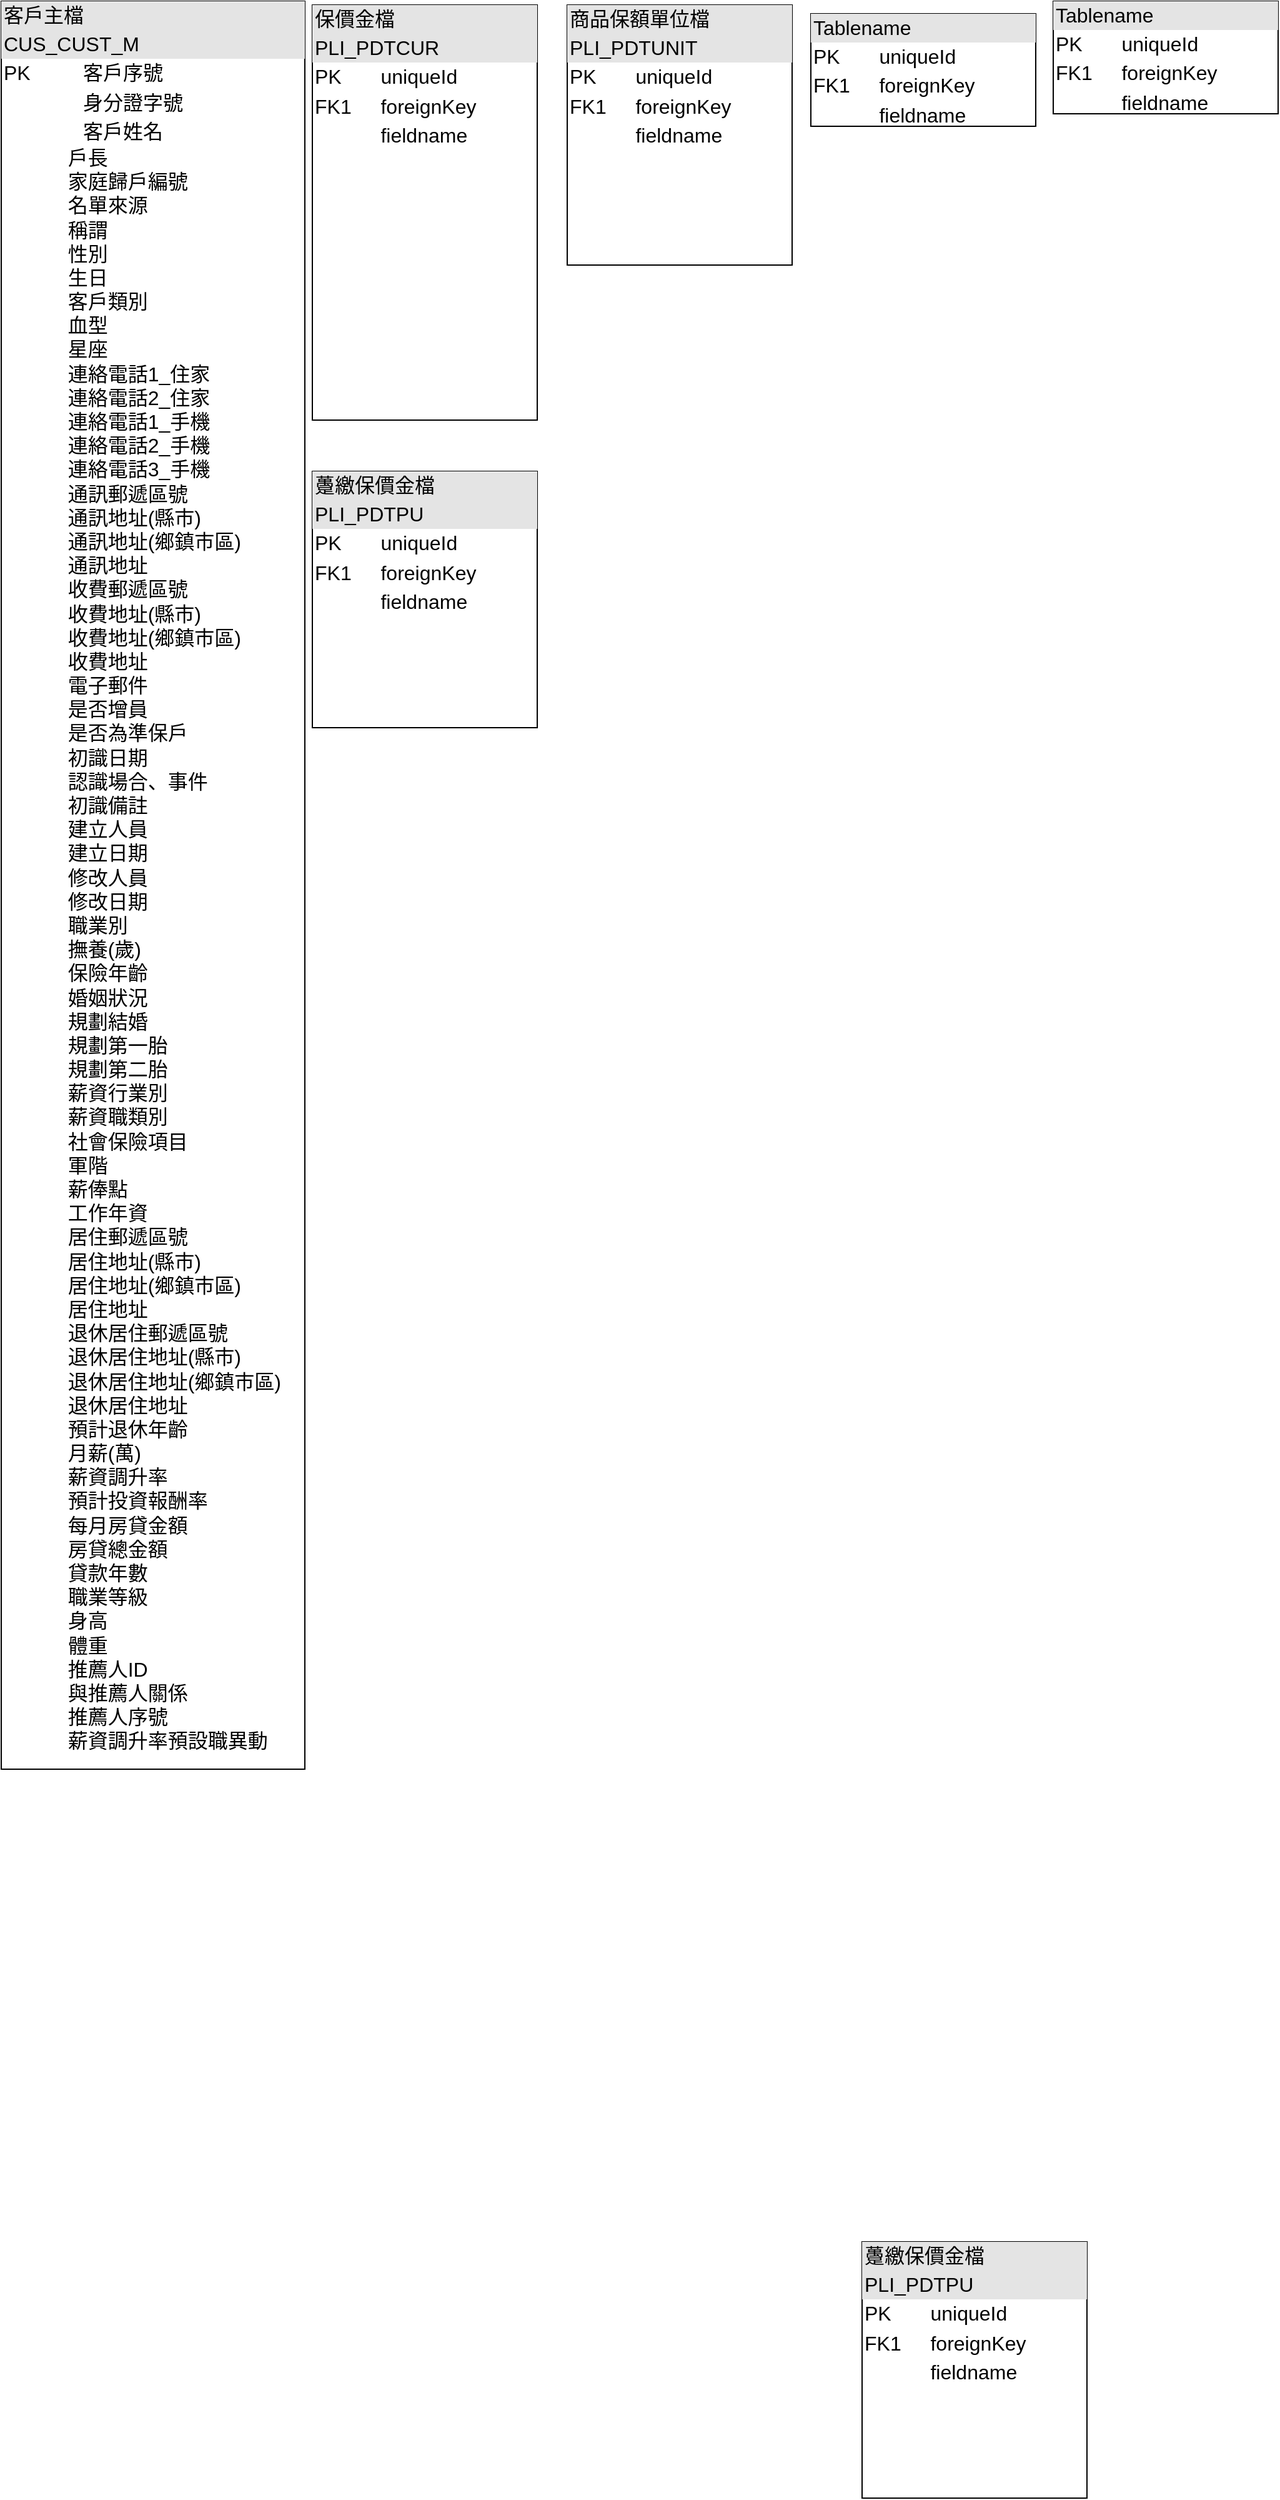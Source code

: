 <mxfile version="21.0.2" type="github">
  <diagram name="第 1 页" id="gzEjZr-SQ5ImE1GeOLMN">
    <mxGraphModel dx="921" dy="1460" grid="0" gridSize="10" guides="1" tooltips="1" connect="1" arrows="1" fold="1" page="0" pageScale="1" pageWidth="827" pageHeight="1169" math="0" shadow="0">
      <root>
        <mxCell id="0" />
        <mxCell id="1" parent="0" />
        <mxCell id="ZZxoUoBMJ_0jL90R3XWT-1" value="&lt;div style=&quot;box-sizing:border-box;width:100%;background:#e4e4e4;padding:2px;&quot;&gt;客戶主檔&lt;/div&gt;&lt;div style=&quot;box-sizing:border-box;width:100%;background:#e4e4e4;padding:2px;&quot;&gt;CUS_CUST_M&lt;/div&gt;&lt;table style=&quot;width:100%;font-size:1em;&quot; cellpadding=&quot;2&quot; cellspacing=&quot;0&quot;&gt;&lt;tbody&gt;&lt;tr&gt;&lt;td&gt;PK&lt;/td&gt;&lt;td&gt;&amp;nbsp; &amp;nbsp;客戶序號&lt;/td&gt;&lt;/tr&gt;&lt;tr&gt;&lt;td&gt;&lt;br&gt;&lt;/td&gt;&lt;td&gt;&amp;nbsp; &amp;nbsp;身分證字號&lt;/td&gt;&lt;/tr&gt;&lt;tr&gt;&lt;td&gt;&lt;/td&gt;&lt;td&gt;&amp;nbsp; &amp;nbsp;客戶姓名&lt;br&gt;&lt;/td&gt;&lt;/tr&gt;&lt;/tbody&gt;&lt;/table&gt;&amp;nbsp; &amp;nbsp; &amp;nbsp; &amp;nbsp; &amp;nbsp; &amp;nbsp; 戶長&lt;br&gt;&amp;nbsp; &amp;nbsp; &amp;nbsp; &amp;nbsp; &amp;nbsp; &amp;nbsp; 家庭歸戶編號&lt;br&gt;&amp;nbsp; &amp;nbsp; &amp;nbsp; &amp;nbsp; &amp;nbsp; &amp;nbsp; 名單來源&lt;br&gt;&amp;nbsp; &amp;nbsp; &amp;nbsp; &amp;nbsp; &amp;nbsp; &amp;nbsp; 稱謂&lt;br&gt;&amp;nbsp; &amp;nbsp; &amp;nbsp; &amp;nbsp; &amp;nbsp; &amp;nbsp; 性別&lt;br&gt;&amp;nbsp; &amp;nbsp; &amp;nbsp; &amp;nbsp; &amp;nbsp; &amp;nbsp; 生日&lt;br&gt;&amp;nbsp; &amp;nbsp; &amp;nbsp; &amp;nbsp; &amp;nbsp; &amp;nbsp; 客戶類別&lt;br&gt;&amp;nbsp; &amp;nbsp; &amp;nbsp; &amp;nbsp; &amp;nbsp; &amp;nbsp; 血型&lt;br&gt;&amp;nbsp; &amp;nbsp; &amp;nbsp; &amp;nbsp; &amp;nbsp; &amp;nbsp; 星座&lt;br&gt;&amp;nbsp; &amp;nbsp; &amp;nbsp; &amp;nbsp; &amp;nbsp; &amp;nbsp; 連絡電話1_住家&lt;br&gt;&amp;nbsp; &amp;nbsp; &amp;nbsp; &amp;nbsp; &amp;nbsp; &amp;nbsp; 連絡電話2_住家&lt;br&gt;&amp;nbsp; &amp;nbsp; &amp;nbsp; &amp;nbsp; &amp;nbsp; &amp;nbsp; 連絡電話1_手機&lt;br&gt;&amp;nbsp; &amp;nbsp; &amp;nbsp; &amp;nbsp; &amp;nbsp; &amp;nbsp; 連絡電話2_手機&lt;br&gt;&amp;nbsp; &amp;nbsp; &amp;nbsp; &amp;nbsp; &amp;nbsp; &amp;nbsp; 連絡電話3_手機&lt;br&gt;&amp;nbsp; &amp;nbsp; &amp;nbsp; &amp;nbsp; &amp;nbsp; &amp;nbsp; 通訊郵遞區號&lt;br&gt;&amp;nbsp; &amp;nbsp; &amp;nbsp; &amp;nbsp; &amp;nbsp; &amp;nbsp; 通訊地址(縣市)&lt;br&gt;&amp;nbsp; &amp;nbsp; &amp;nbsp; &amp;nbsp; &amp;nbsp; &amp;nbsp; 通訊地址(鄉鎮市區)&lt;br&gt;&amp;nbsp; &amp;nbsp; &amp;nbsp; &amp;nbsp; &amp;nbsp; &amp;nbsp; 通訊地址&lt;br&gt;&amp;nbsp; &amp;nbsp; &amp;nbsp; &amp;nbsp; &amp;nbsp; &amp;nbsp; 收費郵遞區號&lt;br&gt;&amp;nbsp; &amp;nbsp; &amp;nbsp; &amp;nbsp; &amp;nbsp; &amp;nbsp; 收費地址(縣市)&lt;br&gt;&amp;nbsp; &amp;nbsp; &amp;nbsp; &amp;nbsp; &amp;nbsp; &amp;nbsp; 收費地址(鄉鎮市區)&lt;br&gt;&amp;nbsp; &amp;nbsp; &amp;nbsp; &amp;nbsp; &amp;nbsp; &amp;nbsp; 收費地址&lt;br&gt;&amp;nbsp; &amp;nbsp; &amp;nbsp; &amp;nbsp; &amp;nbsp; &amp;nbsp; 電子郵件&lt;br&gt;&amp;nbsp; &amp;nbsp; &amp;nbsp; &amp;nbsp; &amp;nbsp; &amp;nbsp; 是否增員&amp;nbsp;&lt;br&gt;&amp;nbsp; &amp;nbsp; &amp;nbsp; &amp;nbsp; &amp;nbsp; &amp;nbsp; 是否為準保戶&lt;br&gt;&amp;nbsp; &amp;nbsp; &amp;nbsp; &amp;nbsp; &amp;nbsp; &amp;nbsp; 初識日期&lt;br&gt;&amp;nbsp; &amp;nbsp; &amp;nbsp; &amp;nbsp; &amp;nbsp; &amp;nbsp; 認識場合、事件&lt;br&gt;&amp;nbsp; &amp;nbsp; &amp;nbsp; &amp;nbsp; &amp;nbsp; &amp;nbsp; 初識備註&lt;br&gt;&amp;nbsp; &amp;nbsp; &amp;nbsp; &amp;nbsp; &amp;nbsp; &amp;nbsp; 建立人員&lt;br&gt;&amp;nbsp; &amp;nbsp; &amp;nbsp; &amp;nbsp; &amp;nbsp; &amp;nbsp; 建立日期&lt;br&gt;&amp;nbsp; &amp;nbsp; &amp;nbsp; &amp;nbsp; &amp;nbsp; &amp;nbsp; 修改人員&lt;br&gt;&amp;nbsp; &amp;nbsp; &amp;nbsp; &amp;nbsp; &amp;nbsp; &amp;nbsp; 修改日期&lt;br&gt;&amp;nbsp; &amp;nbsp; &amp;nbsp; &amp;nbsp; &amp;nbsp; &amp;nbsp; 職業別&lt;br&gt;&amp;nbsp; &amp;nbsp; &amp;nbsp; &amp;nbsp; &amp;nbsp; &amp;nbsp; 撫養(歲)&lt;br&gt;&amp;nbsp; &amp;nbsp; &amp;nbsp; &amp;nbsp; &amp;nbsp; &amp;nbsp; 保險年齡&lt;br&gt;&amp;nbsp; &amp;nbsp; &amp;nbsp; &amp;nbsp; &amp;nbsp; &amp;nbsp; 婚姻狀況&lt;br&gt;&amp;nbsp; &amp;nbsp; &amp;nbsp; &amp;nbsp; &amp;nbsp; &amp;nbsp; 規劃結婚&lt;br&gt;&amp;nbsp; &amp;nbsp; &amp;nbsp; &amp;nbsp; &amp;nbsp; &amp;nbsp; 規劃第一胎&lt;br&gt;&amp;nbsp; &amp;nbsp; &amp;nbsp; &amp;nbsp; &amp;nbsp; &amp;nbsp; 規劃第二胎&lt;br&gt;&amp;nbsp; &amp;nbsp; &amp;nbsp; &amp;nbsp; &amp;nbsp; &amp;nbsp; 薪資行業別&lt;br&gt;&amp;nbsp; &amp;nbsp; &amp;nbsp; &amp;nbsp; &amp;nbsp; &amp;nbsp; 薪資職類別&lt;br&gt;&amp;nbsp; &amp;nbsp; &amp;nbsp; &amp;nbsp; &amp;nbsp; &amp;nbsp; 社會保險項目&lt;br&gt;&amp;nbsp; &amp;nbsp; &amp;nbsp; &amp;nbsp; &amp;nbsp; &amp;nbsp; 軍階&lt;br&gt;&amp;nbsp; &amp;nbsp; &amp;nbsp; &amp;nbsp; &amp;nbsp; &amp;nbsp; 薪俸點&lt;br&gt;&amp;nbsp; &amp;nbsp; &amp;nbsp; &amp;nbsp; &amp;nbsp; &amp;nbsp; 工作年資&lt;br&gt;&amp;nbsp; &amp;nbsp; &amp;nbsp; &amp;nbsp; &amp;nbsp; &amp;nbsp; 居住郵遞區號&lt;br&gt;&amp;nbsp; &amp;nbsp; &amp;nbsp; &amp;nbsp; &amp;nbsp; &amp;nbsp; 居住地址(縣市)&lt;br&gt;&amp;nbsp; &amp;nbsp; &amp;nbsp; &amp;nbsp; &amp;nbsp; &amp;nbsp; 居住地址(鄉鎮市區)&lt;br&gt;&amp;nbsp; &amp;nbsp; &amp;nbsp; &amp;nbsp; &amp;nbsp; &amp;nbsp; 居住地址&lt;br&gt;&amp;nbsp; &amp;nbsp; &amp;nbsp; &amp;nbsp; &amp;nbsp; &amp;nbsp; 退休居住郵遞區號&lt;br&gt;&amp;nbsp; &amp;nbsp; &amp;nbsp; &amp;nbsp; &amp;nbsp; &amp;nbsp; 退休居住地址(縣市)&lt;br&gt;&amp;nbsp; &amp;nbsp; &amp;nbsp; &amp;nbsp; &amp;nbsp; &amp;nbsp; 退休居住地址(鄉鎮市區)&lt;br&gt;&amp;nbsp; &amp;nbsp; &amp;nbsp; &amp;nbsp; &amp;nbsp; &amp;nbsp; 退休居住地址&lt;br&gt;&amp;nbsp; &amp;nbsp; &amp;nbsp; &amp;nbsp; &amp;nbsp; &amp;nbsp; 預計退休年齡&lt;br&gt;&amp;nbsp; &amp;nbsp; &amp;nbsp; &amp;nbsp; &amp;nbsp; &amp;nbsp; 月薪(萬)&lt;br&gt;&amp;nbsp; &amp;nbsp; &amp;nbsp; &amp;nbsp; &amp;nbsp; &amp;nbsp; 薪資調升率&lt;br&gt;&amp;nbsp; &amp;nbsp; &amp;nbsp; &amp;nbsp; &amp;nbsp; &amp;nbsp; 預計投資報酬率&lt;br&gt;&amp;nbsp; &amp;nbsp; &amp;nbsp; &amp;nbsp; &amp;nbsp; &amp;nbsp; 每月房貸金額&lt;br&gt;&amp;nbsp; &amp;nbsp; &amp;nbsp; &amp;nbsp; &amp;nbsp; &amp;nbsp; 房貸總金額&lt;br&gt;&amp;nbsp; &amp;nbsp; &amp;nbsp; &amp;nbsp; &amp;nbsp; &amp;nbsp; 貸款年數&lt;br&gt;&amp;nbsp; &amp;nbsp; &amp;nbsp; &amp;nbsp; &amp;nbsp; &amp;nbsp; 職業等級&lt;br&gt;&amp;nbsp; &amp;nbsp; &amp;nbsp; &amp;nbsp; &amp;nbsp; &amp;nbsp; 身高&lt;br&gt;&amp;nbsp; &amp;nbsp; &amp;nbsp; &amp;nbsp; &amp;nbsp; &amp;nbsp; 體重&lt;br&gt;&amp;nbsp; &amp;nbsp; &amp;nbsp; &amp;nbsp; &amp;nbsp; &amp;nbsp; 推薦人ID&lt;br&gt;&amp;nbsp; &amp;nbsp; &amp;nbsp; &amp;nbsp; &amp;nbsp; &amp;nbsp; 與推薦人關係&lt;br&gt;&amp;nbsp; &amp;nbsp; &amp;nbsp; &amp;nbsp; &amp;nbsp; &amp;nbsp; 推薦人序號&lt;br&gt;&amp;nbsp; &amp;nbsp; &amp;nbsp; &amp;nbsp; &amp;nbsp; &amp;nbsp; 薪資調升率預設職異動" style="verticalAlign=top;align=left;overflow=fill;html=1;whiteSpace=wrap;fontSize=16;" parent="1" vertex="1">
          <mxGeometry x="-400" y="-597" width="243" height="1414" as="geometry" />
        </mxCell>
        <mxCell id="ZZxoUoBMJ_0jL90R3XWT-2" value="&lt;div style=&quot;box-sizing:border-box;width:100%;background:#e4e4e4;padding:2px;&quot;&gt;保價金檔&lt;/div&gt;&lt;div style=&quot;box-sizing:border-box;width:100%;background:#e4e4e4;padding:2px;&quot;&gt;PLI_PDTCUR&lt;/div&gt;&lt;table style=&quot;width:100%;font-size:1em;&quot; cellpadding=&quot;2&quot; cellspacing=&quot;0&quot;&gt;&lt;tbody&gt;&lt;tr&gt;&lt;td&gt;PK&lt;/td&gt;&lt;td&gt;uniqueId&lt;/td&gt;&lt;/tr&gt;&lt;tr&gt;&lt;td&gt;FK1&lt;/td&gt;&lt;td&gt;foreignKey&lt;/td&gt;&lt;/tr&gt;&lt;tr&gt;&lt;td&gt;&lt;/td&gt;&lt;td&gt;fieldname&lt;/td&gt;&lt;/tr&gt;&lt;/tbody&gt;&lt;/table&gt;" style="verticalAlign=top;align=left;overflow=fill;html=1;whiteSpace=wrap;fontSize=16;" parent="1" vertex="1">
          <mxGeometry x="-151" y="-594" width="180" height="332" as="geometry" />
        </mxCell>
        <mxCell id="ZZxoUoBMJ_0jL90R3XWT-18" value="&lt;div style=&quot;box-sizing:border-box;width:100%;background:#e4e4e4;padding:2px;&quot;&gt;商品保額單位檔&lt;/div&gt;&lt;div style=&quot;box-sizing:border-box;width:100%;background:#e4e4e4;padding:2px;&quot;&gt;PLI_PDTUNIT&lt;/div&gt;&lt;table style=&quot;width:100%;font-size:1em;&quot; cellpadding=&quot;2&quot; cellspacing=&quot;0&quot;&gt;&lt;tbody&gt;&lt;tr&gt;&lt;td&gt;PK&lt;/td&gt;&lt;td&gt;uniqueId&lt;/td&gt;&lt;/tr&gt;&lt;tr&gt;&lt;td&gt;FK1&lt;/td&gt;&lt;td&gt;foreignKey&lt;/td&gt;&lt;/tr&gt;&lt;tr&gt;&lt;td&gt;&lt;/td&gt;&lt;td&gt;fieldname&lt;/td&gt;&lt;/tr&gt;&lt;/tbody&gt;&lt;/table&gt;" style="verticalAlign=top;align=left;overflow=fill;html=1;whiteSpace=wrap;fontSize=16;" parent="1" vertex="1">
          <mxGeometry x="53" y="-594" width="180" height="208" as="geometry" />
        </mxCell>
        <mxCell id="ZZxoUoBMJ_0jL90R3XWT-21" value="&lt;div style=&quot;box-sizing:border-box;width:100%;background:#e4e4e4;padding:2px;&quot;&gt;Tablename&lt;/div&gt;&lt;table style=&quot;width:100%;font-size:1em;&quot; cellpadding=&quot;2&quot; cellspacing=&quot;0&quot;&gt;&lt;tr&gt;&lt;td&gt;PK&lt;/td&gt;&lt;td&gt;uniqueId&lt;/td&gt;&lt;/tr&gt;&lt;tr&gt;&lt;td&gt;FK1&lt;/td&gt;&lt;td&gt;foreignKey&lt;/td&gt;&lt;/tr&gt;&lt;tr&gt;&lt;td&gt;&lt;/td&gt;&lt;td&gt;fieldname&lt;/td&gt;&lt;/tr&gt;&lt;/table&gt;" style="verticalAlign=top;align=left;overflow=fill;html=1;whiteSpace=wrap;fontSize=16;" parent="1" vertex="1">
          <mxGeometry x="442" y="-597" width="180" height="90" as="geometry" />
        </mxCell>
        <mxCell id="ZZxoUoBMJ_0jL90R3XWT-22" value="&lt;div style=&quot;box-sizing:border-box;width:100%;background:#e4e4e4;padding:2px;&quot;&gt;Tablename&lt;/div&gt;&lt;table style=&quot;width:100%;font-size:1em;&quot; cellpadding=&quot;2&quot; cellspacing=&quot;0&quot;&gt;&lt;tr&gt;&lt;td&gt;PK&lt;/td&gt;&lt;td&gt;uniqueId&lt;/td&gt;&lt;/tr&gt;&lt;tr&gt;&lt;td&gt;FK1&lt;/td&gt;&lt;td&gt;foreignKey&lt;/td&gt;&lt;/tr&gt;&lt;tr&gt;&lt;td&gt;&lt;/td&gt;&lt;td&gt;fieldname&lt;/td&gt;&lt;/tr&gt;&lt;/table&gt;" style="verticalAlign=top;align=left;overflow=fill;html=1;whiteSpace=wrap;fontSize=16;" parent="1" vertex="1">
          <mxGeometry x="248" y="-587" width="180" height="90" as="geometry" />
        </mxCell>
        <mxCell id="ZZxoUoBMJ_0jL90R3XWT-23" value="&lt;div style=&quot;box-sizing:border-box;width:100%;background:#e4e4e4;padding:2px;&quot;&gt;躉繳保價金檔&lt;/div&gt;&lt;div style=&quot;box-sizing:border-box;width:100%;background:#e4e4e4;padding:2px;&quot;&gt;PLI_PDTPU&lt;/div&gt;&lt;table style=&quot;width:100%;font-size:1em;&quot; cellpadding=&quot;2&quot; cellspacing=&quot;0&quot;&gt;&lt;tbody&gt;&lt;tr&gt;&lt;td&gt;PK&lt;/td&gt;&lt;td&gt;uniqueId&lt;/td&gt;&lt;/tr&gt;&lt;tr&gt;&lt;td&gt;FK1&lt;/td&gt;&lt;td&gt;foreignKey&lt;/td&gt;&lt;/tr&gt;&lt;tr&gt;&lt;td&gt;&lt;/td&gt;&lt;td&gt;fieldname&lt;/td&gt;&lt;/tr&gt;&lt;/tbody&gt;&lt;/table&gt;" style="verticalAlign=top;align=left;overflow=fill;html=1;whiteSpace=wrap;fontSize=16;" parent="1" vertex="1">
          <mxGeometry x="-151" y="-221" width="180" height="205" as="geometry" />
        </mxCell>
        <mxCell id="rK3Re3oPwhdwDGwXQ9p--12" value="&lt;div style=&quot;box-sizing:border-box;width:100%;background:#e4e4e4;padding:2px;&quot;&gt;躉繳保價金檔&lt;/div&gt;&lt;div style=&quot;box-sizing:border-box;width:100%;background:#e4e4e4;padding:2px;&quot;&gt;PLI_PDTPU&lt;/div&gt;&lt;table style=&quot;width:100%;font-size:1em;&quot; cellpadding=&quot;2&quot; cellspacing=&quot;0&quot;&gt;&lt;tbody&gt;&lt;tr&gt;&lt;td&gt;PK&lt;/td&gt;&lt;td&gt;uniqueId&lt;/td&gt;&lt;/tr&gt;&lt;tr&gt;&lt;td&gt;FK1&lt;/td&gt;&lt;td&gt;foreignKey&lt;/td&gt;&lt;/tr&gt;&lt;tr&gt;&lt;td&gt;&lt;/td&gt;&lt;td&gt;fieldname&lt;/td&gt;&lt;/tr&gt;&lt;/tbody&gt;&lt;/table&gt;" style="verticalAlign=top;align=left;overflow=fill;html=1;whiteSpace=wrap;fontSize=16;" vertex="1" parent="1">
          <mxGeometry x="289" y="1195" width="180" height="205" as="geometry" />
        </mxCell>
      </root>
    </mxGraphModel>
  </diagram>
</mxfile>
